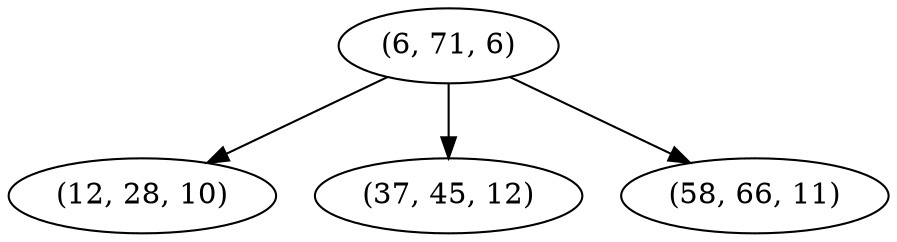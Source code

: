 digraph tree {
    "(6, 71, 6)";
    "(12, 28, 10)";
    "(37, 45, 12)";
    "(58, 66, 11)";
    "(6, 71, 6)" -> "(12, 28, 10)";
    "(6, 71, 6)" -> "(37, 45, 12)";
    "(6, 71, 6)" -> "(58, 66, 11)";
}

